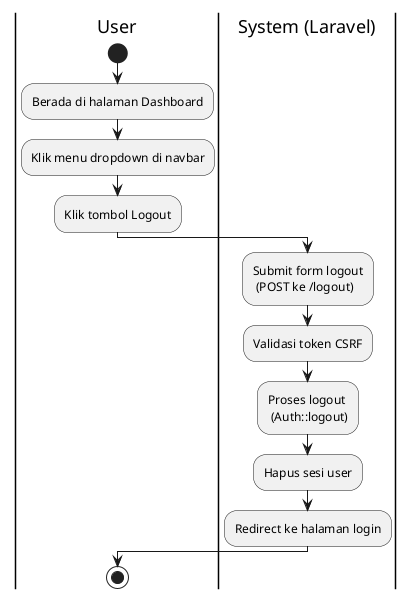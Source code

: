 @startuml
|User|
start
:Berada di halaman Dashboard;

:Klik menu dropdown di navbar;
:Klik tombol Logout;

|System (Laravel)|
:Submit form logout\n (POST ke /logout);
:Validasi token CSRF;
:Proses logout\n (Auth::logout);
:Hapus sesi user;

:Redirect ke halaman login;

|User|
stop
@enduml
